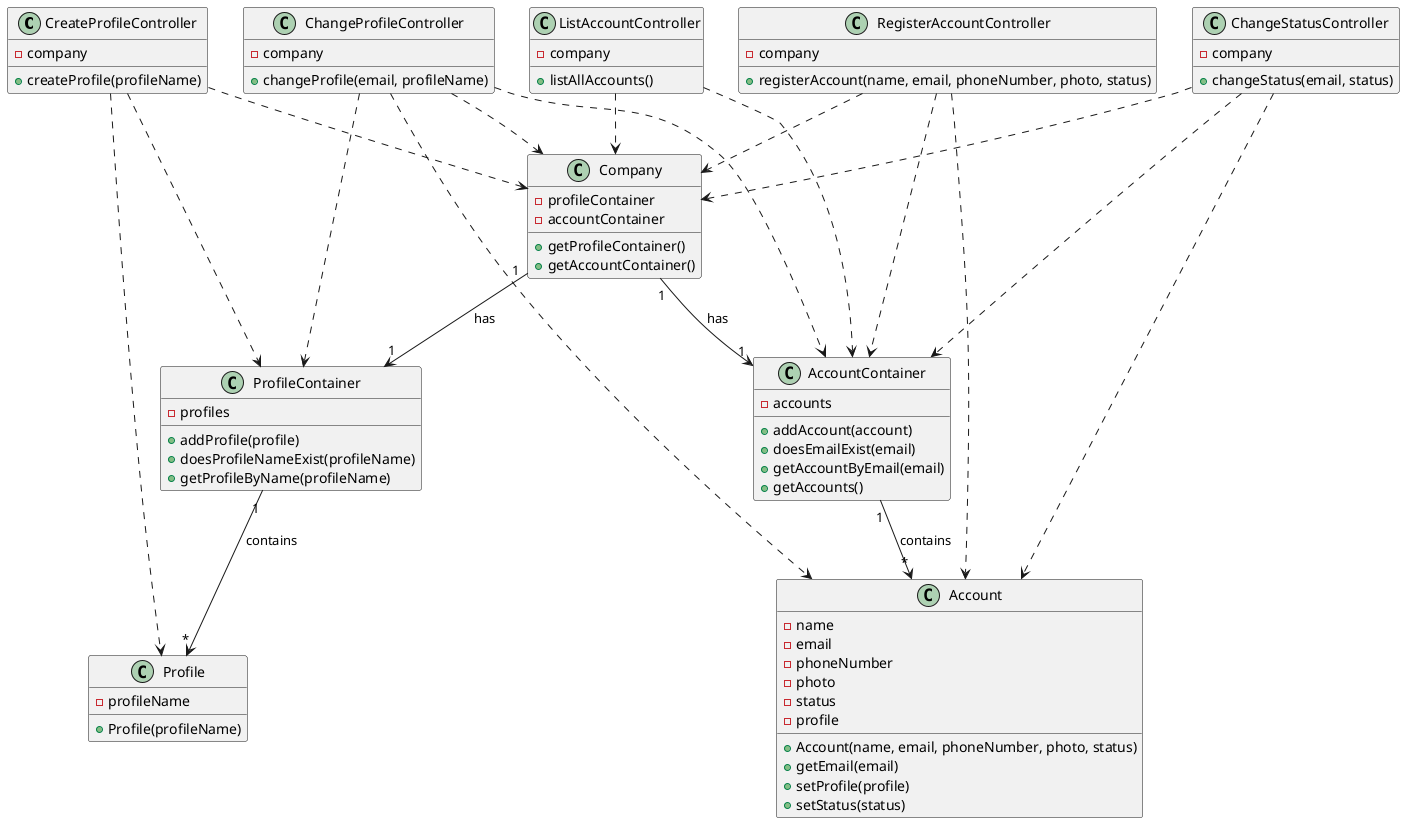 @startuml

class "CreateProfileController" {
-company
+createProfile(profileName)
}

class "RegisterAccountController" {
-company
+registerAccount(name, email, phoneNumber, photo, status)
}

class ChangeProfileController {
-company
+changeProfile(email, profileName)
}

class "ListAccountController" {
-company
+listAllAccounts()
}

class "ChangeStatusController" {
-company
+changeStatus(email, status)
}

class "Company" {
-profileContainer
-accountContainer
+getProfileContainer()
+getAccountContainer()
}

class "ProfileContainer"{
-profiles
+addProfile(profile)
+doesProfileNameExist(profileName)
+getProfileByName(profileName)
}

class "Profile"{
-profileName
+Profile(profileName)
}

class "AccountContainer"{
-accounts
+addAccount(account)
+doesEmailExist(email)
+getAccountByEmail(email)
+getAccounts()
}

class "Account" {
-name
-email
-phoneNumber
-photo
-status
-profile
+Account(name, email, phoneNumber, photo, status)
+getEmail(email)
+setProfile(profile)
+setStatus(status)
}

"CreateProfileController" ..>  "Company"
"CreateProfileController" ..> "ProfileContainer"
"CreateProfileController" ..> "Profile"
"Company" "1"-->"1" "ProfileContainer": has
"ProfileContainer" "1" --> "*" "Profile": contains

"RegisterAccountController" ..>  "Company"
"RegisterAccountController" ..> "Account"
"RegisterAccountController" ..> "AccountContainer"
"Company" "1"-->"1" "AccountContainer": has
"AccountContainer" "1"-->"*" "Account": contains

ChangeProfileController ..> Company
ChangeProfileController ..> ProfileContainer
ChangeProfileController ..> AccountContainer
ChangeProfileController ..> Account

"ListAccountController" ..> "Company"
"ListAccountController" ..> "AccountContainer"

"ChangeStatusController" ..> "Company"
"ChangeStatusController" ..> "AccountContainer"
"ChangeStatusController" ..> "Account"

@enduml
